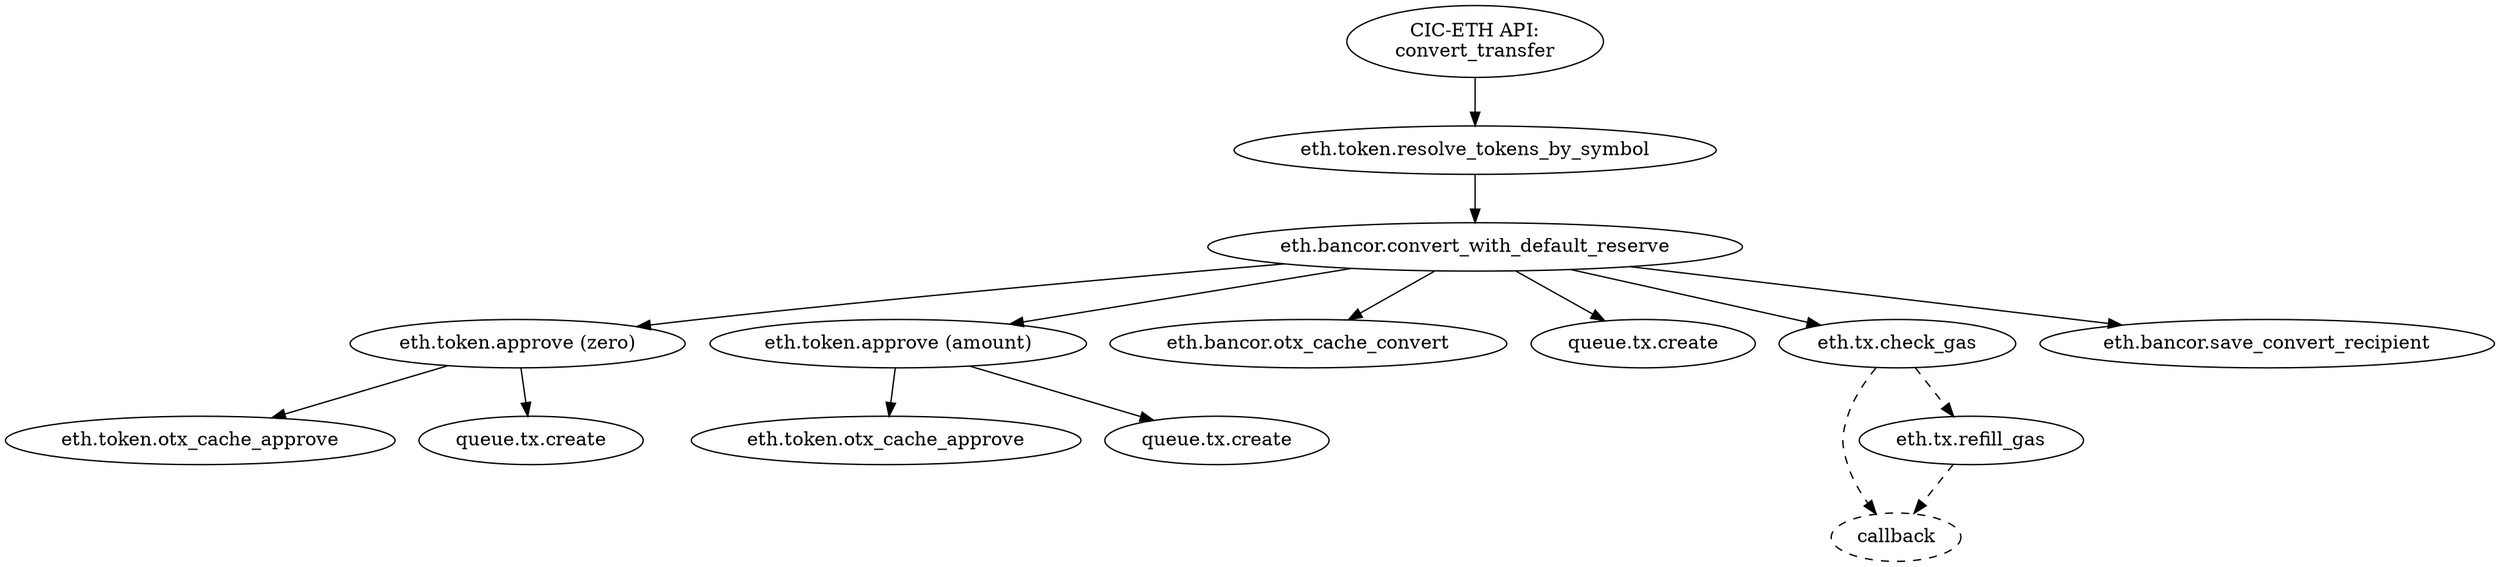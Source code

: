 digraph {

	convert_transfer [
		label="CIC-ETH API:\nconvert_transfer";	
		shape="ellipse";
	];

	callback [
		label="callback";
		shape="ellipse";
		style="dashed";
	];

	convert_approve_zero [
		label="eth.token.approve (zero)";
		shape="ellipse";
	];

	convert_approve_amount [
		label="eth.token.approve (amount)";
		shape="ellipse";
	];

	cache_approve_zero [
		label="eth.token.otx_cache_approve";
		shape="ellipse";
	];

	cache_approve_amount [
		label="eth.token.otx_cache_approve";
		shape="ellipse";
	];

	queue_approve_zero [
		label="queue.tx.create";
		shape="ellipse";
	];

	queue_approve_amount [
		label="queue.tx.create";
		shape="ellipse";
	];

	convert_transfer -> "eth.token.resolve_tokens_by_symbol" -> "eth.bancor.convert_with_default_reserve";
	"eth.bancor.convert_with_default_reserve" -> convert_approve_zero -> cache_approve_zero;
	convert_approve_zero -> queue_approve_zero;
	"eth.bancor.convert_with_default_reserve" -> convert_approve_amount -> cache_approve_amount;
	convert_approve_amount -> queue_approve_amount;
	"eth.bancor.convert_with_default_reserve" -> "eth.bancor.otx_cache_convert";
	"eth.bancor.convert_with_default_reserve" -> "queue.tx.create";
	"eth.bancor.convert_with_default_reserve" -> "eth.tx.check_gas";
	"eth.bancor.convert_with_default_reserve" -> "eth.bancor.save_convert_recipient";
	"eth.tx.check_gas" -> "eth.tx.refill_gas" [ style="dashed" ];
	"eth.tx.check_gas" -> callback [ style="dashed" ];
	"eth.tx.refill_gas" -> callback [ style="dashed" ];

}
